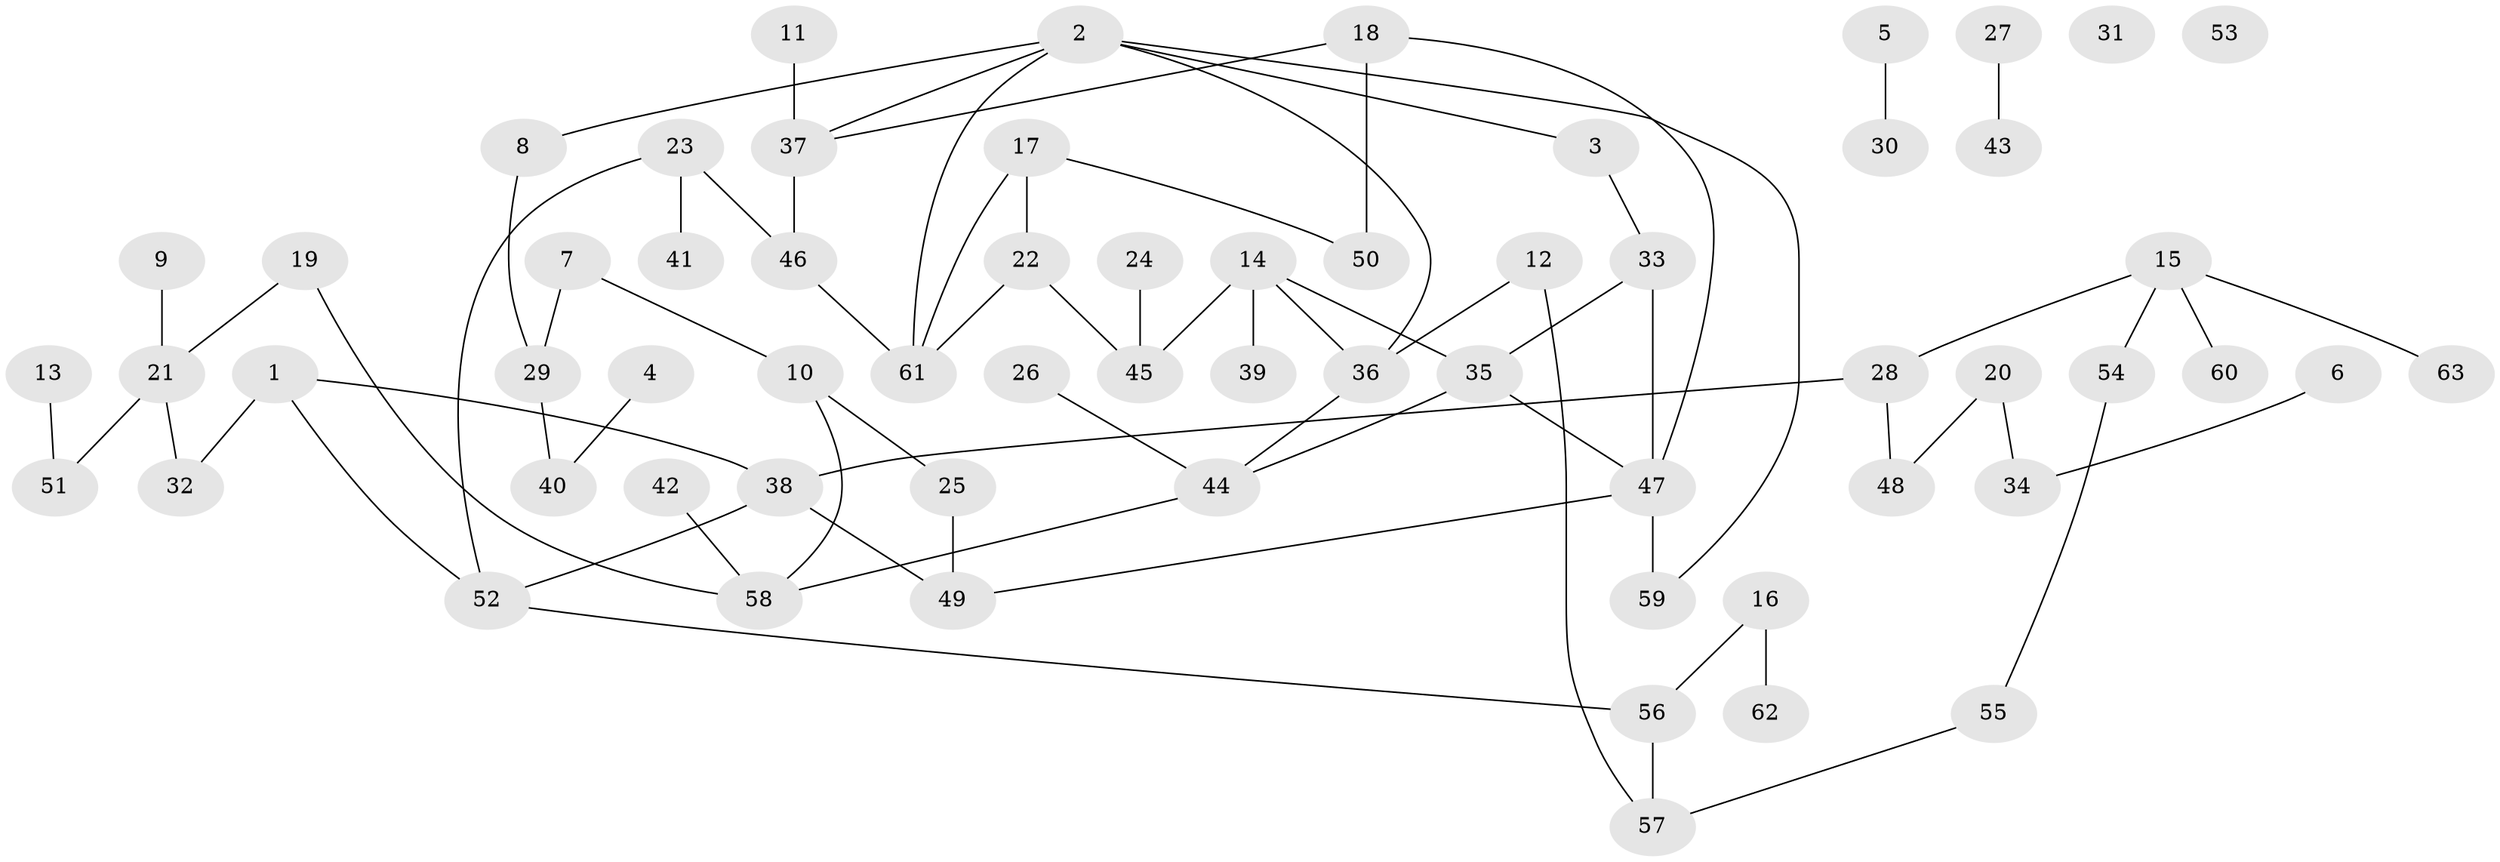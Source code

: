 // coarse degree distribution, {4: 0.09523809523809523, 7: 0.023809523809523808, 3: 0.21428571428571427, 1: 0.30952380952380953, 0: 0.09523809523809523, 2: 0.16666666666666666, 5: 0.07142857142857142, 6: 0.023809523809523808}
// Generated by graph-tools (version 1.1) at 2025/23/03/03/25 07:23:29]
// undirected, 63 vertices, 74 edges
graph export_dot {
graph [start="1"]
  node [color=gray90,style=filled];
  1;
  2;
  3;
  4;
  5;
  6;
  7;
  8;
  9;
  10;
  11;
  12;
  13;
  14;
  15;
  16;
  17;
  18;
  19;
  20;
  21;
  22;
  23;
  24;
  25;
  26;
  27;
  28;
  29;
  30;
  31;
  32;
  33;
  34;
  35;
  36;
  37;
  38;
  39;
  40;
  41;
  42;
  43;
  44;
  45;
  46;
  47;
  48;
  49;
  50;
  51;
  52;
  53;
  54;
  55;
  56;
  57;
  58;
  59;
  60;
  61;
  62;
  63;
  1 -- 32;
  1 -- 38;
  1 -- 52;
  2 -- 3;
  2 -- 8;
  2 -- 36;
  2 -- 37;
  2 -- 59;
  2 -- 61;
  3 -- 33;
  4 -- 40;
  5 -- 30;
  6 -- 34;
  7 -- 10;
  7 -- 29;
  8 -- 29;
  9 -- 21;
  10 -- 25;
  10 -- 58;
  11 -- 37;
  12 -- 36;
  12 -- 57;
  13 -- 51;
  14 -- 35;
  14 -- 36;
  14 -- 39;
  14 -- 45;
  15 -- 28;
  15 -- 54;
  15 -- 60;
  15 -- 63;
  16 -- 56;
  16 -- 62;
  17 -- 22;
  17 -- 50;
  17 -- 61;
  18 -- 37;
  18 -- 47;
  18 -- 50;
  19 -- 21;
  19 -- 58;
  20 -- 34;
  20 -- 48;
  21 -- 32;
  21 -- 51;
  22 -- 45;
  22 -- 61;
  23 -- 41;
  23 -- 46;
  23 -- 52;
  24 -- 45;
  25 -- 49;
  26 -- 44;
  27 -- 43;
  28 -- 38;
  28 -- 48;
  29 -- 40;
  33 -- 35;
  33 -- 47;
  35 -- 44;
  35 -- 47;
  36 -- 44;
  37 -- 46;
  38 -- 49;
  38 -- 52;
  42 -- 58;
  44 -- 58;
  46 -- 61;
  47 -- 49;
  47 -- 59;
  52 -- 56;
  54 -- 55;
  55 -- 57;
  56 -- 57;
}
